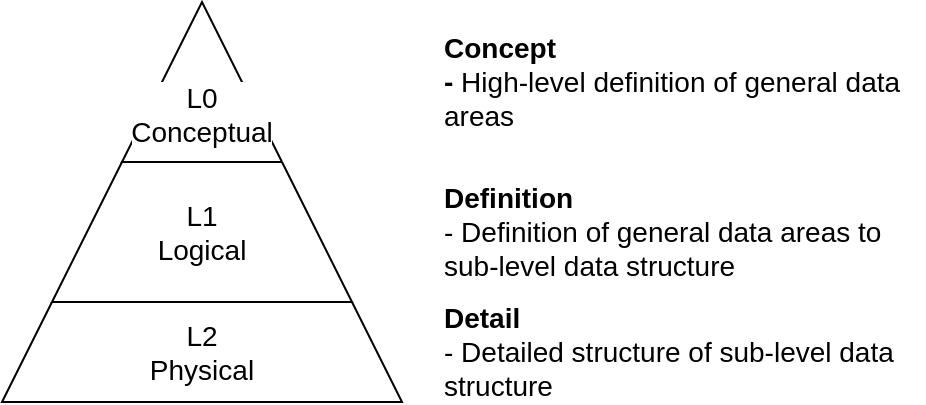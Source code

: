<mxfile version="13.5.1" type="device" pages="2"><diagram id="O08hZm6LA_D-F_sKu-6L" name="Model"><mxGraphModel dx="1086" dy="966" grid="1" gridSize="10" guides="1" tooltips="1" connect="1" arrows="1" fold="1" page="1" pageScale="1" pageWidth="850" pageHeight="1100" math="0" shadow="0"><root><mxCell id="0"/><mxCell id="1" parent="0"/><mxCell id="8JAuBpOhYjvijGY1OPRY-1" value="&lt;font style=&quot;font-size: 14px; font-family: Arial; color: rgb(0, 0, 0); direction: ltr; letter-spacing: 0px; line-height: 120%; opacity: 1;&quot;&gt;L2&lt;br style=&quot;font-size: 14px;&quot;&gt;Physical&lt;br style=&quot;font-size: 14px;&quot;&gt;&lt;/font&gt;" style="verticalAlign=middle;align=center;vsdxID=7;fillColor=#ffffff;gradientColor=none;shape=stencil(UzV2Ls5ILEhVNTIoLinKz04tz0wpyVA1dlE1MsrMy0gtyiwBslSNXVWNndPyi1LTi/JL81Ig/IJEkEoQKze/DGRCBUSfoZGeKUiTkUElRMAAzHODqM3JzENSa4Ci0NAAj1KYJFGKLcyJdwN+9wIZCI+mZebkQMIJWR49YIBCkEA1dgUA);strokeColor=#000000;spacingTop=-1;spacingBottom=-1;spacingLeft=-1;spacingRight=-1;labelBackgroundColor=#ffffff;rounded=0;html=1;whiteSpace=wrap;fontSize=14;" vertex="1" parent="1"><mxGeometry x="150" y="450" width="200" height="50" as="geometry"/></mxCell><mxCell id="8JAuBpOhYjvijGY1OPRY-2" value="&lt;font style=&quot;font-size: 14px; font-family: Arial; color: rgb(0, 0, 0); direction: ltr; letter-spacing: 0px; line-height: 120%; opacity: 1;&quot;&gt;L1&lt;br style=&quot;font-size: 14px;&quot;&gt;Logical&lt;br style=&quot;font-size: 14px;&quot;&gt;&lt;/font&gt;" style="verticalAlign=middle;align=center;vsdxID=8;fillColor=#FFFFFF;gradientColor=none;shape=stencil(jZDRDoIwDEW/pq+ktgl8AOJ/kDBc49zImIp/72ZjRB+Ut3vb06a9wO1s+8kA4ZxiOJmbDMkC74FIvDVRUlbAHXA7hmiOMVz8oH7qC1nUOVzLhkXnmrqqmzJFeNcKPt1BYSd+BRNXzFth/AB3+AN9NTfBfy7O4v3rKM5pVOv+dza5pLly9wA=);strokeColor=#000000;spacingTop=-1;spacingBottom=-1;spacingLeft=-1;spacingRight=-1;labelBackgroundColor=#ffffff;rounded=0;html=1;whiteSpace=wrap;fontSize=14;" vertex="1" parent="1"><mxGeometry x="175" y="380" width="150" height="70" as="geometry"/></mxCell><mxCell id="8JAuBpOhYjvijGY1OPRY-3" value="&lt;font style=&quot;font-size: 14px; font-family: Arial; color: rgb(0, 0, 0); direction: ltr; letter-spacing: 0px; line-height: 120%; opacity: 1;&quot;&gt;L0&lt;br style=&quot;font-size: 14px;&quot;&gt;Conceptual&lt;br style=&quot;font-size: 14px;&quot;&gt;&lt;/font&gt;" style="verticalAlign=bottom;align=center;vsdxID=9;fillColor=#FFFFFF;gradientColor=none;shape=stencil(UzV2Ls5ILEhVNTIoLinKz04tz0wpyVA1dlE1MsrMy0gtyiwBslSNXVWNndPyi1LTi/JL81Ig/IJEkEoQKze/DGRCBUSfoYEBSI+RQSUq3w2iOCczD0mxKapaPCpJMJSAC4AMhNvTMnNyIF5Hlkf3K1AIEk7GrgA=);strokeColor=#000000;spacingTop=-1;spacingBottom=4;spacingLeft=-1;spacingRight=-1;labelBackgroundColor=#ffffff;rounded=0;html=1;whiteSpace=wrap;fontSize=14;" vertex="1" parent="1"><mxGeometry x="210" y="300" width="80" height="80" as="geometry"/></mxCell><mxCell id="8JAuBpOhYjvijGY1OPRY-4" value="&lt;p style=&quot;margin: 0px; text-indent: 0px; direction: ltr; font-size: 14px;&quot;&gt;&lt;font style=&quot;font-size: 14px; font-family: Arial; color: rgb(0, 0, 0); direction: ltr; letter-spacing: 0px; line-height: 120%; opacity: 1;&quot;&gt;&lt;b style=&quot;font-size: 14px;&quot;&gt;Concept &lt;br style=&quot;font-size: 14px;&quot;&gt;&lt;/b&gt;&lt;/font&gt;&lt;font style=&quot;font-size: 14px; font-family: Arial; color: rgb(0, 0, 0); direction: ltr; letter-spacing: 0px; line-height: 120%; opacity: 1;&quot;&gt;&lt;b style=&quot;font-size: 14px;&quot;&gt;-&lt;/b&gt;&lt;/font&gt;&lt;font style=&quot;font-size: 14px; font-family: Arial; color: rgb(0, 0, 0); direction: ltr; letter-spacing: 0px; line-height: 120%; opacity: 1;&quot;&gt; High-level definition of general data areas&lt;br style=&quot;font-size: 14px;&quot;&gt;&lt;/font&gt;&lt;/p&gt;" style="verticalAlign=middle;align=left;vsdxID=1;fillColor=none;gradientColor=none;shape=stencil(nZBLDoAgDERP0z3SIyjew0SURgSD+Lu9kMZoXLhwN9O+tukAlrNpJg1SzDH4QW/URgNYgZTkjA4UkwJUgGXng+6DX1zLfmoymdXo17xh5zmRJ6Q42BWCfc2oJfdAr+Yv+AP9Cb7OJ3H/2JG1HNGz/84klThPVCc=);strokeColor=none;spacingTop=-1;spacingBottom=-1;spacingLeft=-1;spacingRight=-1;labelBackgroundColor=none;rounded=0;html=1;whiteSpace=wrap;fontSize=14;" vertex="1" parent="1"><mxGeometry x="370" y="300" width="240" height="80" as="geometry"/></mxCell><mxCell id="8JAuBpOhYjvijGY1OPRY-5" value="&lt;p style=&quot;margin: 0px; text-indent: 0px; direction: ltr; font-size: 14px;&quot;&gt;&lt;font style=&quot;font-size: 14px; font-family: Arial; color: rgb(0, 0, 0); direction: ltr; letter-spacing: 0px; line-height: 120%; opacity: 1;&quot;&gt;&lt;b style=&quot;font-size: 14px;&quot;&gt;Definition&lt;br style=&quot;font-size: 14px;&quot;&gt;&lt;/b&gt;&lt;/font&gt;&lt;font style=&quot;font-size: 14px; font-family: Arial; color: rgb(0, 0, 0); direction: ltr; letter-spacing: 0px; line-height: 120%; opacity: 1;&quot;&gt;-&lt;/font&gt;&lt;font style=&quot;font-size: 14px; font-family: Arial; color: rgb(0, 0, 0); direction: ltr; letter-spacing: 0px; line-height: 120%; opacity: 1;&quot;&gt; Definition of general data areas to sub-level data structure&lt;br style=&quot;font-size: 14px;&quot;&gt;&lt;/font&gt;&lt;/p&gt;" style="verticalAlign=middle;align=left;vsdxID=2;fillColor=none;gradientColor=none;shape=stencil(nZBLDoAgDERP0z3SIyjew0SURgSD+Lu9kMZoXLhwN9O+tukAlrNpJg1SzDH4QW/URgNYgZTkjA4UkwJUgGXng+6DX1zLfmoymdXo17xh5zmRJ6Q42BWCfc2oJfdAr+Yv+AP9Cb7OJ3H/2JG1HNGz/84klThPVCc=);strokeColor=none;spacingTop=-1;spacingBottom=-1;spacingLeft=-1;spacingRight=-1;labelBackgroundColor=none;rounded=0;html=1;whiteSpace=wrap;fontSize=14;" vertex="1" parent="1"><mxGeometry x="370" y="380" width="240" height="70" as="geometry"/></mxCell><mxCell id="8JAuBpOhYjvijGY1OPRY-6" value="&lt;p style=&quot;margin: 0px; text-indent: 0px; direction: ltr; font-size: 14px;&quot;&gt;&lt;font style=&quot;font-size: 14px; font-family: Arial; color: rgb(0, 0, 0); direction: ltr; letter-spacing: 0px; line-height: 120%; opacity: 1;&quot;&gt;&lt;b style=&quot;font-size: 14px;&quot;&gt;Detail&lt;br style=&quot;font-size: 14px;&quot;&gt;&lt;/b&gt;&lt;/font&gt;&lt;font style=&quot;font-size: 14px; font-family: Arial; color: rgb(0, 0, 0); direction: ltr; letter-spacing: 0px; line-height: 120%; opacity: 1;&quot;&gt;- Detailed structure of sub-level data structure&lt;br style=&quot;font-size: 14px;&quot;&gt;&lt;/font&gt;&lt;/p&gt;" style="verticalAlign=middle;align=left;vsdxID=3;fillColor=none;gradientColor=none;shape=stencil(nZBLDoAgDERP0z3SIyjew0SURgSD+Lu9kMZoXLhwN9O+tukAlrNpJg1SzDH4QW/URgNYgZTkjA4UkwJUgGXng+6DX1zLfmoymdXo17xh5zmRJ6Q42BWCfc2oJfdAr+Yv+AP9Cb7OJ3H/2JG1HNGz/84klThPVCc=);strokeColor=none;spacingTop=-1;spacingBottom=-1;spacingLeft=-1;spacingRight=-1;labelBackgroundColor=none;rounded=0;html=1;whiteSpace=wrap;fontSize=14;" vertex="1" parent="1"><mxGeometry x="370" y="450" width="240" height="50" as="geometry"/></mxCell></root></mxGraphModel></diagram><diagram id="BReNFBGOVGBDXimFNsif" name="Architecture"><mxGraphModel dx="1086" dy="966" grid="1" gridSize="10" guides="1" tooltips="1" connect="1" arrows="1" fold="1" page="1" pageScale="1" pageWidth="850" pageHeight="1100" math="0" shadow="0"><root><mxCell id="qyd4yAIaiESnj8-2l_Qa-0"/><mxCell id="qyd4yAIaiESnj8-2l_Qa-1" parent="qyd4yAIaiESnj8-2l_Qa-0"/><mxCell id="qyd4yAIaiESnj8-2l_Qa-2" value="&lt;b style=&quot;font-weight: normal; font-size: 14px;&quot; id=&quot;docs-internal-guid-a7b98ace-7fff-68f6-052d-10581b2ae7f4&quot;&gt;&lt;ol style=&quot;margin-top: 0px; margin-bottom: 0px; font-size: 14px;&quot;&gt;&lt;li dir=&quot;ltr&quot; style=&quot;list-style-type: decimal; font-size: 14px; font-family: arial; color: rgb(89, 89, 89); background-color: transparent; font-weight: 400; font-style: normal; font-variant: normal; text-decoration: none; vertical-align: baseline;&quot;&gt;&lt;p dir=&quot;ltr&quot; style=&quot;line-height: 1.38; margin-top: 0pt; margin-bottom: 0pt; font-size: 14px;&quot;&gt;&lt;span style=&quot;font-size: 14px; font-family: arial; color: rgb(89, 89, 89); background-color: transparent; font-weight: 400; font-style: normal; font-variant: normal; text-decoration: none; vertical-align: baseline;&quot;&gt;Operational / Systems Level - one domain&lt;/span&gt;&lt;/p&gt;&lt;/li&gt;&lt;li dir=&quot;ltr&quot; style=&quot;list-style-type: decimal; font-size: 14px; font-family: arial; color: rgb(89, 89, 89); background-color: transparent; font-weight: 400; font-style: normal; font-variant: normal; text-decoration: none; vertical-align: baseline;&quot;&gt;&lt;p dir=&quot;ltr&quot; style=&quot;line-height: 1.38; margin-top: 0pt; margin-bottom: 0pt; font-size: 14px;&quot;&gt;&lt;span style=&quot;font-size: 14px; font-family: arial; color: rgb(89, 89, 89); background-color: transparent; font-weight: 400; font-style: normal; font-variant: normal; text-decoration: none; vertical-align: baseline;&quot;&gt;Development / Implementation Level - one domain&lt;/span&gt;&lt;/p&gt;&lt;/li&gt;&lt;li dir=&quot;ltr&quot; style=&quot;list-style-type: decimal; font-size: 14px; font-family: arial; color: rgb(89, 89, 89); background-color: transparent; font-weight: 400; font-style: normal; font-variant: normal; text-decoration: none; vertical-align: baseline;&quot;&gt;&lt;p dir=&quot;ltr&quot; style=&quot;line-height: 1.38; margin-top: 0pt; margin-bottom: 16pt; font-size: 14px;&quot;&gt;&lt;span style=&quot;font-size: 14px; font-family: arial; color: rgb(89, 89, 89); background-color: transparent; font-weight: 400; font-style: normal; font-variant: normal; text-decoration: none; vertical-align: baseline;&quot;&gt;Solution / Design Level - limited domains&lt;/span&gt;&lt;/p&gt;&lt;/li&gt;&lt;li dir=&quot;ltr&quot; style=&quot;list-style-type: decimal; font-size: 14px; font-family: arial; color: rgb(89, 89, 89); background-color: transparent; font-weight: 400; font-style: normal; font-variant: normal; text-decoration: none; vertical-align: baseline;&quot;&gt;&lt;p dir=&quot;ltr&quot; style=&quot;line-height: 1.38; margin-top: 0pt; margin-bottom: 0pt; font-size: 14px;&quot;&gt;&lt;span style=&quot;font-size: 14px; font-family: arial; color: rgb(89, 89, 89); background-color: transparent; font-weight: 400; font-style: normal; font-variant: normal; text-decoration: none; vertical-align: baseline;&quot;&gt;Architectural Level - all domains&lt;/span&gt;&lt;/p&gt;&lt;/li&gt;&lt;/ol&gt;&lt;/b&gt;" style="text;whiteSpace=wrap;html=1;fontSize=14;" vertex="1" parent="qyd4yAIaiESnj8-2l_Qa-1"><mxGeometry x="270" y="120" width="550" height="200" as="geometry"/></mxCell><mxCell id="qyd4yAIaiESnj8-2l_Qa-3" value="System" style="shape=trapezoid;perimeter=trapezoidPerimeter;whiteSpace=wrap;html=1;fontSize=14;size=0.092;" vertex="1" parent="qyd4yAIaiESnj8-2l_Qa-1"><mxGeometry x="145" y="660" width="270" height="60" as="geometry"/></mxCell><mxCell id="qyd4yAIaiESnj8-2l_Qa-4" value="Implementation" style="shape=trapezoid;perimeter=trapezoidPerimeter;whiteSpace=wrap;html=1;fontSize=14;size=0.111;" vertex="1" parent="qyd4yAIaiESnj8-2l_Qa-1"><mxGeometry x="170" y="600" width="220" height="60" as="geometry"/></mxCell><mxCell id="qyd4yAIaiESnj8-2l_Qa-5" value="Experience" style="shape=trapezoid;perimeter=trapezoidPerimeter;whiteSpace=wrap;html=1;fontSize=14;size=0.14;" vertex="1" parent="qyd4yAIaiESnj8-2l_Qa-1"><mxGeometry x="195" y="540" width="170" height="60" as="geometry"/></mxCell><mxCell id="qyd4yAIaiESnj8-2l_Qa-6" value="Architectural" style="shape=trapezoid;perimeter=trapezoidPerimeter;whiteSpace=wrap;html=1;fontSize=14;" vertex="1" parent="qyd4yAIaiESnj8-2l_Qa-1"><mxGeometry x="220" y="480" width="121" height="60" as="geometry"/></mxCell></root></mxGraphModel></diagram></mxfile>